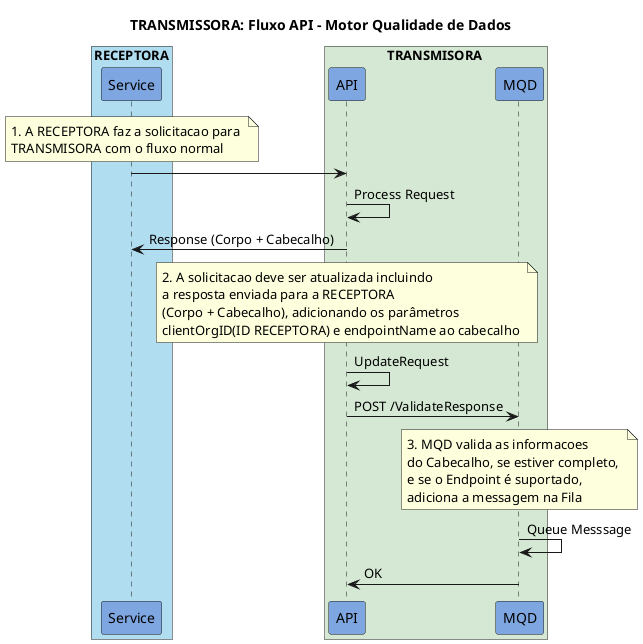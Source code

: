 @startuml
title TRANSMISSORA: Fluxo API - Motor Qualidade de Dados

box "RECEPTORA" #B1DDF0
  participant Service #7EA6E0
end box

box TRANSMISORA #D5E8D4
  participant API #7EA6E0
  participant MQD #7EA6E0
end box

note over Service 
   1. A RECEPTORA faz a solicitacao para 
   TRANSMISORA com o fluxo normal
end note

Service -> API
API -> API: Process Request
API -> Service: Response (Corpo + Cabecalho)
  note over API 
     2. A solicitacao deve ser atualizada incluindo 
     a resposta enviada para a RECEPTORA
     (Corpo + Cabecalho), adicionando os parâmetros 
     clientOrgID(ID RECEPTORA) e endpointName ao cabecalho 
  end note
API -> API : UpdateRequest

API -> MQD: POST /ValidateResponse
note over MQD
  3. MQD valida as informacoes 
  do Cabecalho, se estiver completo, 
  e se o Endpoint é suportado,
  adiciona a messagem na Fila
end note
MQD -> MQD: Queue Messsage
MQD -> API : OK


@enduml
